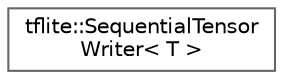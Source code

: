 digraph "Graphical Class Hierarchy"
{
 // LATEX_PDF_SIZE
  bgcolor="transparent";
  edge [fontname=Helvetica,fontsize=10,labelfontname=Helvetica,labelfontsize=10];
  node [fontname=Helvetica,fontsize=10,shape=box,height=0.2,width=0.4];
  rankdir="LR";
  Node0 [id="Node000000",label="tflite::SequentialTensor\lWriter\< T \>",height=0.2,width=0.4,color="grey40", fillcolor="white", style="filled",URL="$classtflite_1_1_sequential_tensor_writer.html",tooltip=" "];
}

